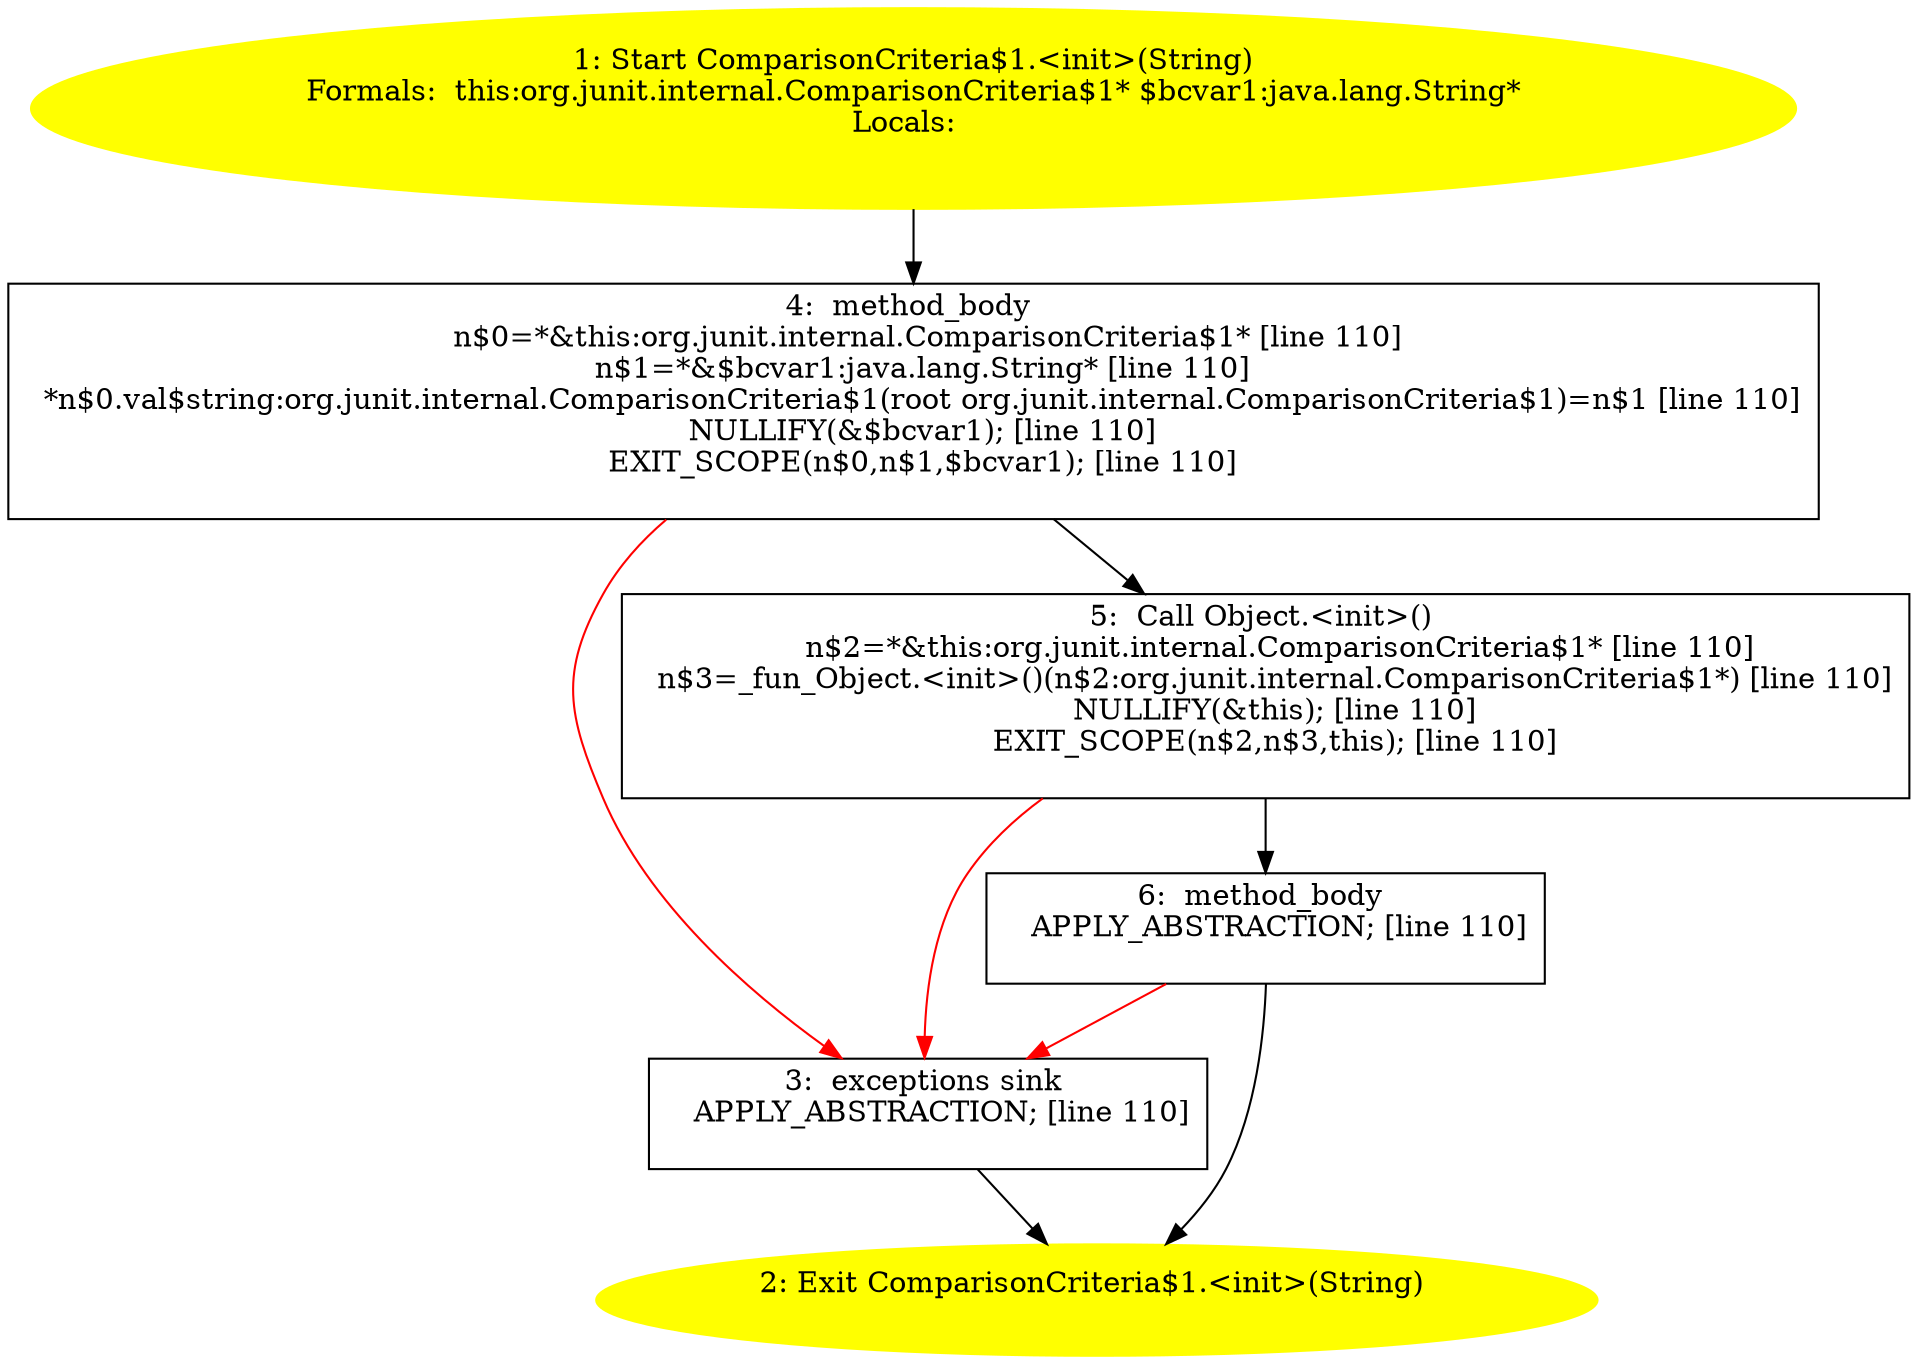 /* @generated */
digraph cfg {
"org.junit.internal.ComparisonCriteria$1.<init>(java.lang.String).8256e380b15018ae17478df8bf0247da_1" [label="1: Start ComparisonCriteria$1.<init>(String)\nFormals:  this:org.junit.internal.ComparisonCriteria$1* $bcvar1:java.lang.String*\nLocals:  \n  " color=yellow style=filled]
	

	 "org.junit.internal.ComparisonCriteria$1.<init>(java.lang.String).8256e380b15018ae17478df8bf0247da_1" -> "org.junit.internal.ComparisonCriteria$1.<init>(java.lang.String).8256e380b15018ae17478df8bf0247da_4" ;
"org.junit.internal.ComparisonCriteria$1.<init>(java.lang.String).8256e380b15018ae17478df8bf0247da_2" [label="2: Exit ComparisonCriteria$1.<init>(String) \n  " color=yellow style=filled]
	

"org.junit.internal.ComparisonCriteria$1.<init>(java.lang.String).8256e380b15018ae17478df8bf0247da_3" [label="3:  exceptions sink \n   APPLY_ABSTRACTION; [line 110]\n " shape="box"]
	

	 "org.junit.internal.ComparisonCriteria$1.<init>(java.lang.String).8256e380b15018ae17478df8bf0247da_3" -> "org.junit.internal.ComparisonCriteria$1.<init>(java.lang.String).8256e380b15018ae17478df8bf0247da_2" ;
"org.junit.internal.ComparisonCriteria$1.<init>(java.lang.String).8256e380b15018ae17478df8bf0247da_4" [label="4:  method_body \n   n$0=*&this:org.junit.internal.ComparisonCriteria$1* [line 110]\n  n$1=*&$bcvar1:java.lang.String* [line 110]\n  *n$0.val$string:org.junit.internal.ComparisonCriteria$1(root org.junit.internal.ComparisonCriteria$1)=n$1 [line 110]\n  NULLIFY(&$bcvar1); [line 110]\n  EXIT_SCOPE(n$0,n$1,$bcvar1); [line 110]\n " shape="box"]
	

	 "org.junit.internal.ComparisonCriteria$1.<init>(java.lang.String).8256e380b15018ae17478df8bf0247da_4" -> "org.junit.internal.ComparisonCriteria$1.<init>(java.lang.String).8256e380b15018ae17478df8bf0247da_5" ;
	 "org.junit.internal.ComparisonCriteria$1.<init>(java.lang.String).8256e380b15018ae17478df8bf0247da_4" -> "org.junit.internal.ComparisonCriteria$1.<init>(java.lang.String).8256e380b15018ae17478df8bf0247da_3" [color="red" ];
"org.junit.internal.ComparisonCriteria$1.<init>(java.lang.String).8256e380b15018ae17478df8bf0247da_5" [label="5:  Call Object.<init>() \n   n$2=*&this:org.junit.internal.ComparisonCriteria$1* [line 110]\n  n$3=_fun_Object.<init>()(n$2:org.junit.internal.ComparisonCriteria$1*) [line 110]\n  NULLIFY(&this); [line 110]\n  EXIT_SCOPE(n$2,n$3,this); [line 110]\n " shape="box"]
	

	 "org.junit.internal.ComparisonCriteria$1.<init>(java.lang.String).8256e380b15018ae17478df8bf0247da_5" -> "org.junit.internal.ComparisonCriteria$1.<init>(java.lang.String).8256e380b15018ae17478df8bf0247da_6" ;
	 "org.junit.internal.ComparisonCriteria$1.<init>(java.lang.String).8256e380b15018ae17478df8bf0247da_5" -> "org.junit.internal.ComparisonCriteria$1.<init>(java.lang.String).8256e380b15018ae17478df8bf0247da_3" [color="red" ];
"org.junit.internal.ComparisonCriteria$1.<init>(java.lang.String).8256e380b15018ae17478df8bf0247da_6" [label="6:  method_body \n   APPLY_ABSTRACTION; [line 110]\n " shape="box"]
	

	 "org.junit.internal.ComparisonCriteria$1.<init>(java.lang.String).8256e380b15018ae17478df8bf0247da_6" -> "org.junit.internal.ComparisonCriteria$1.<init>(java.lang.String).8256e380b15018ae17478df8bf0247da_2" ;
	 "org.junit.internal.ComparisonCriteria$1.<init>(java.lang.String).8256e380b15018ae17478df8bf0247da_6" -> "org.junit.internal.ComparisonCriteria$1.<init>(java.lang.String).8256e380b15018ae17478df8bf0247da_3" [color="red" ];
}
